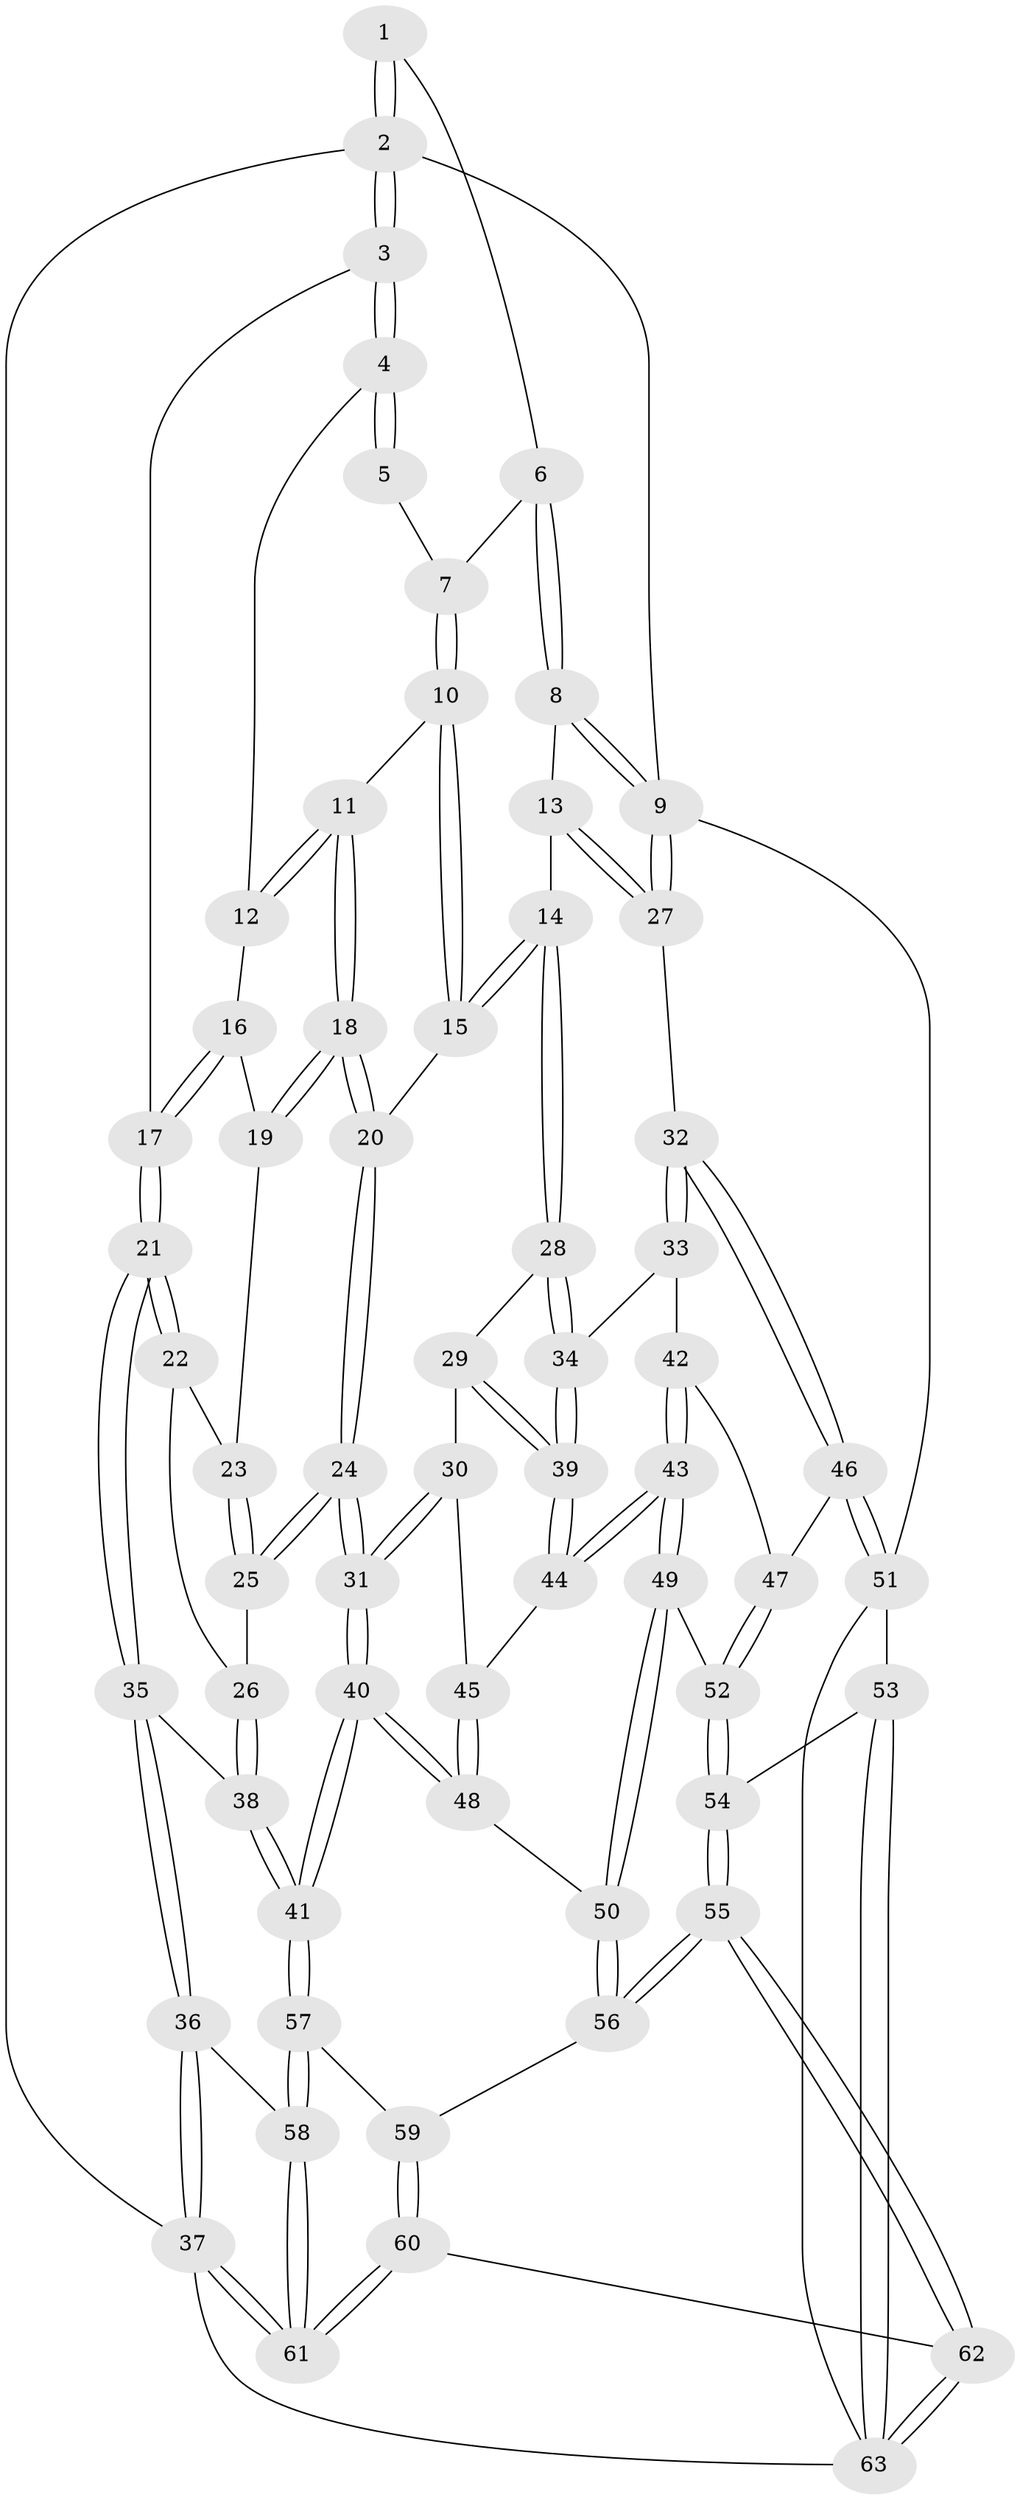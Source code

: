 // coarse degree distribution, {3: 0.1388888888888889, 8: 0.027777777777777776, 5: 0.4722222222222222, 2: 0.05555555555555555, 6: 0.027777777777777776, 4: 0.2777777777777778}
// Generated by graph-tools (version 1.1) at 2025/42/03/06/25 10:42:32]
// undirected, 63 vertices, 154 edges
graph export_dot {
graph [start="1"]
  node [color=gray90,style=filled];
  1 [pos="+0.23835899428593635+0"];
  2 [pos="+0+0"];
  3 [pos="+0+0"];
  4 [pos="+0.17080040339690616+0.0642903447003463"];
  5 [pos="+0.22514381685402102+0.04236418646534354"];
  6 [pos="+0.48248910073776513+0"];
  7 [pos="+0.3336270808992104+0.02528318853635845"];
  8 [pos="+0.5212242367839098+0"];
  9 [pos="+1+0"];
  10 [pos="+0.31099817985278083+0.14420021836071248"];
  11 [pos="+0.29254838308652353+0.15884366212678955"];
  12 [pos="+0.21415845026910774+0.1351442104487231"];
  13 [pos="+0.6173310829854344+0.17012321912020098"];
  14 [pos="+0.5980616618283066+0.20323559725084714"];
  15 [pos="+0.5396810087515863+0.20831581144901878"];
  16 [pos="+0.16812446949359708+0.180858620707301"];
  17 [pos="+0+0.009994634036479252"];
  18 [pos="+0.28217916157418715+0.24202996997709883"];
  19 [pos="+0.165800594924837+0.24688618104174997"];
  20 [pos="+0.31386702606820904+0.3121618613094247"];
  21 [pos="+0+0.21072919270934037"];
  22 [pos="+0.047566417973501716+0.28330040787172295"];
  23 [pos="+0.16169071297315968+0.2509958562396123"];
  24 [pos="+0.28833693754120754+0.4207974114869258"];
  25 [pos="+0.23353428231175752+0.4021259726377869"];
  26 [pos="+0.14887083833282624+0.3973110205047345"];
  27 [pos="+1+0.1644376406219909"];
  28 [pos="+0.5983007653633095+0.23066592321660015"];
  29 [pos="+0.5791484901980016+0.32059668816345127"];
  30 [pos="+0.5284531915238498+0.3980341255280695"];
  31 [pos="+0.3682215444529913+0.5671329012974611"];
  32 [pos="+1+0.3160919807760995"];
  33 [pos="+0.8685621849265655+0.4104388973284988"];
  34 [pos="+0.8049079832636329+0.41094131383696403"];
  35 [pos="+0+0.5309649407317388"];
  36 [pos="+0+0.8254593598025367"];
  37 [pos="+0+1"];
  38 [pos="+0.026422493559758307+0.5169081768534186"];
  39 [pos="+0.7091132099639089+0.476897017815178"];
  40 [pos="+0.367424645311484+0.5798772060837903"];
  41 [pos="+0.3177396369092398+0.6422292643623635"];
  42 [pos="+0.8187733179646305+0.5278334090217716"];
  43 [pos="+0.7749077198294774+0.5662304086287338"];
  44 [pos="+0.7058884325374888+0.5151379298350978"];
  45 [pos="+0.660047578541632+0.5430361654548006"];
  46 [pos="+1+0.40777901361501073"];
  47 [pos="+0.9101460492327053+0.5677104055729347"];
  48 [pos="+0.57433630671514+0.6460921363604478"];
  49 [pos="+0.7836464023043694+0.6057824516754335"];
  50 [pos="+0.611640877505157+0.6874549137538531"];
  51 [pos="+1+0.8455655694114204"];
  52 [pos="+0.8520668678733666+0.6783351679417188"];
  53 [pos="+0.9381668785714774+0.7987478163272003"];
  54 [pos="+0.877335653370889+0.7705181348559186"];
  55 [pos="+0.6746489853071227+0.8206981831004491"];
  56 [pos="+0.6660068493068997+0.8102920476425253"];
  57 [pos="+0.2912767161478656+0.722758328277618"];
  58 [pos="+0.24954429034404924+0.7656327480200874"];
  59 [pos="+0.4105408382781516+0.8173413988175056"];
  60 [pos="+0.5956237563252511+1"];
  61 [pos="+0.26182634448767816+1"];
  62 [pos="+0.5999427518077817+1"];
  63 [pos="+0.6932312636951802+1"];
  1 -- 2;
  1 -- 2;
  1 -- 6;
  2 -- 3;
  2 -- 3;
  2 -- 9;
  2 -- 37;
  3 -- 4;
  3 -- 4;
  3 -- 17;
  4 -- 5;
  4 -- 5;
  4 -- 12;
  5 -- 7;
  6 -- 7;
  6 -- 8;
  6 -- 8;
  7 -- 10;
  7 -- 10;
  8 -- 9;
  8 -- 9;
  8 -- 13;
  9 -- 27;
  9 -- 27;
  9 -- 51;
  10 -- 11;
  10 -- 15;
  10 -- 15;
  11 -- 12;
  11 -- 12;
  11 -- 18;
  11 -- 18;
  12 -- 16;
  13 -- 14;
  13 -- 27;
  13 -- 27;
  14 -- 15;
  14 -- 15;
  14 -- 28;
  14 -- 28;
  15 -- 20;
  16 -- 17;
  16 -- 17;
  16 -- 19;
  17 -- 21;
  17 -- 21;
  18 -- 19;
  18 -- 19;
  18 -- 20;
  18 -- 20;
  19 -- 23;
  20 -- 24;
  20 -- 24;
  21 -- 22;
  21 -- 22;
  21 -- 35;
  21 -- 35;
  22 -- 23;
  22 -- 26;
  23 -- 25;
  23 -- 25;
  24 -- 25;
  24 -- 25;
  24 -- 31;
  24 -- 31;
  25 -- 26;
  26 -- 38;
  26 -- 38;
  27 -- 32;
  28 -- 29;
  28 -- 34;
  28 -- 34;
  29 -- 30;
  29 -- 39;
  29 -- 39;
  30 -- 31;
  30 -- 31;
  30 -- 45;
  31 -- 40;
  31 -- 40;
  32 -- 33;
  32 -- 33;
  32 -- 46;
  32 -- 46;
  33 -- 34;
  33 -- 42;
  34 -- 39;
  34 -- 39;
  35 -- 36;
  35 -- 36;
  35 -- 38;
  36 -- 37;
  36 -- 37;
  36 -- 58;
  37 -- 61;
  37 -- 61;
  37 -- 63;
  38 -- 41;
  38 -- 41;
  39 -- 44;
  39 -- 44;
  40 -- 41;
  40 -- 41;
  40 -- 48;
  40 -- 48;
  41 -- 57;
  41 -- 57;
  42 -- 43;
  42 -- 43;
  42 -- 47;
  43 -- 44;
  43 -- 44;
  43 -- 49;
  43 -- 49;
  44 -- 45;
  45 -- 48;
  45 -- 48;
  46 -- 47;
  46 -- 51;
  46 -- 51;
  47 -- 52;
  47 -- 52;
  48 -- 50;
  49 -- 50;
  49 -- 50;
  49 -- 52;
  50 -- 56;
  50 -- 56;
  51 -- 53;
  51 -- 63;
  52 -- 54;
  52 -- 54;
  53 -- 54;
  53 -- 63;
  53 -- 63;
  54 -- 55;
  54 -- 55;
  55 -- 56;
  55 -- 56;
  55 -- 62;
  55 -- 62;
  56 -- 59;
  57 -- 58;
  57 -- 58;
  57 -- 59;
  58 -- 61;
  58 -- 61;
  59 -- 60;
  59 -- 60;
  60 -- 61;
  60 -- 61;
  60 -- 62;
  62 -- 63;
  62 -- 63;
}
